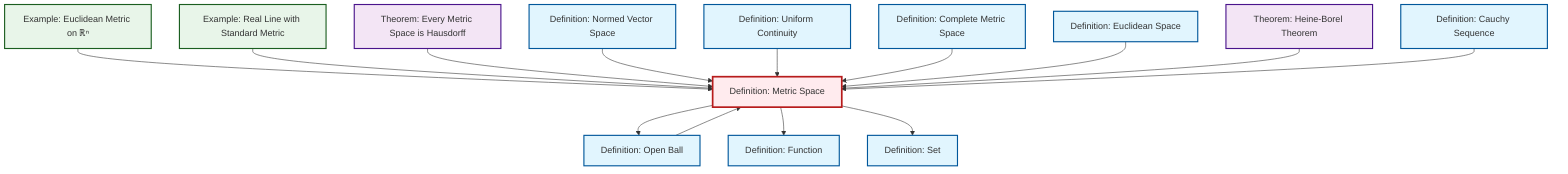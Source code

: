 graph TD
    classDef definition fill:#e1f5fe,stroke:#01579b,stroke-width:2px
    classDef theorem fill:#f3e5f5,stroke:#4a148c,stroke-width:2px
    classDef axiom fill:#fff3e0,stroke:#e65100,stroke-width:2px
    classDef example fill:#e8f5e9,stroke:#1b5e20,stroke-width:2px
    classDef current fill:#ffebee,stroke:#b71c1c,stroke-width:3px
    thm-metric-hausdorff["Theorem: Every Metric Space is Hausdorff"]:::theorem
    def-set["Definition: Set"]:::definition
    thm-heine-borel["Theorem: Heine-Borel Theorem"]:::theorem
    def-complete-metric-space["Definition: Complete Metric Space"]:::definition
    def-cauchy-sequence["Definition: Cauchy Sequence"]:::definition
    ex-real-line-metric["Example: Real Line with Standard Metric"]:::example
    def-metric-space["Definition: Metric Space"]:::definition
    def-function["Definition: Function"]:::definition
    def-normed-vector-space["Definition: Normed Vector Space"]:::definition
    def-euclidean-space["Definition: Euclidean Space"]:::definition
    def-open-ball["Definition: Open Ball"]:::definition
    def-uniform-continuity["Definition: Uniform Continuity"]:::definition
    ex-euclidean-metric["Example: Euclidean Metric on ℝⁿ"]:::example
    ex-euclidean-metric --> def-metric-space
    ex-real-line-metric --> def-metric-space
    thm-metric-hausdorff --> def-metric-space
    def-open-ball --> def-metric-space
    def-normed-vector-space --> def-metric-space
    def-uniform-continuity --> def-metric-space
    def-complete-metric-space --> def-metric-space
    def-euclidean-space --> def-metric-space
    thm-heine-borel --> def-metric-space
    def-metric-space --> def-open-ball
    def-metric-space --> def-function
    def-metric-space --> def-set
    def-cauchy-sequence --> def-metric-space
    class def-metric-space current